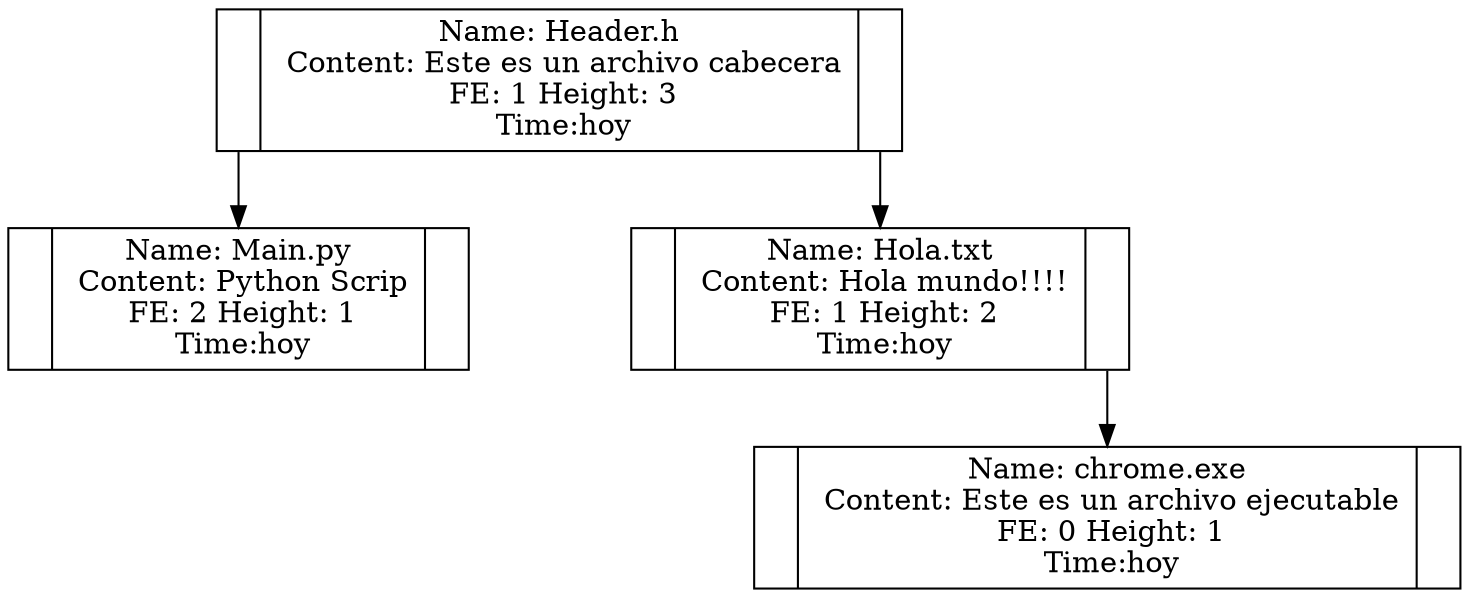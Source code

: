  digraph AVL{Node_735[label= " <f0>| <f1> Name: Header.h\n Content: Este es un archivo cabecera\n FE: 1 Height: 3\n Time:hoy|<f2> " shape="record"] ; 
Node_735:f0->Node_668:f1; 
Node_668[label= " <f0>| <f1> Name: Main.py\n Content: Python Scrip\n FE: 2 Height: 1\n Time:hoy|<f2> " shape="record"] ; 
Node_735:f2->Node_786:f1; 
Node_786[label= " <f0>| <f1> Name: Hola.txt\n Content: Hola mundo!!!!\n FE: 1 Height: 2\n Time:hoy|<f2> " shape="record"] ; 
Node_786:f2->Node_1006:f1; 
Node_1006[label= " <f0>| <f1> Name: chrome.exe\n Content: Este es un archivo ejecutable\n FE: 0 Height: 1\n Time:hoy|<f2> " shape="record"] ; 
}
